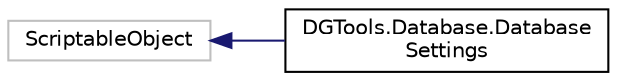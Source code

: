 digraph "Graphical Class Hierarchy"
{
 // LATEX_PDF_SIZE
  edge [fontname="Helvetica",fontsize="10",labelfontname="Helvetica",labelfontsize="10"];
  node [fontname="Helvetica",fontsize="10",shape=record];
  rankdir="LR";
  Node7 [label="ScriptableObject",height=0.2,width=0.4,color="grey75", fillcolor="white", style="filled",tooltip=" "];
  Node7 -> Node0 [dir="back",color="midnightblue",fontsize="10",style="solid",fontname="Helvetica"];
  Node0 [label="DGTools.Database.Database\lSettings",height=0.2,width=0.4,color="black", fillcolor="white", style="filled",URL="$class_d_g_tools_1_1_database_1_1_database_settings.html",tooltip=" "];
}
